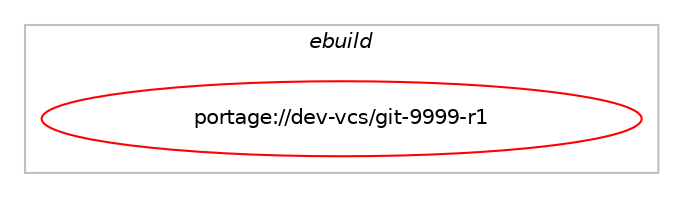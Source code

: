 digraph prolog {

# *************
# Graph options
# *************

newrank=true;
concentrate=true;
compound=true;
graph [rankdir=LR,fontname=Helvetica,fontsize=10,ranksep=1.5];#, ranksep=2.5, nodesep=0.2];
edge  [arrowhead=vee];
node  [fontname=Helvetica,fontsize=10];

# **********
# The ebuild
# **********

subgraph cluster_leftcol {
color=gray;
label=<<i>ebuild</i>>;
id [label="portage://dev-vcs/git-9999-r1", color=red, width=4, href="../dev-vcs/git-9999-r1.svg"];
}

# ****************
# The dependencies
# ****************

subgraph cluster_midcol {
color=gray;
label=<<i>dependencies</i>>;
subgraph cluster_compile {
fillcolor="#eeeeee";
style=filled;
label=<<i>compile</i>>;
# *** BEGIN UNKNOWN DEPENDENCY TYPE (TODO) ***
# id -> equal(use_conditional_group(positive,curl,portage://dev-vcs/git-9999-r1,[package_dependency(portage://dev-vcs/git-9999-r1,install,no,net-misc,curl,none,[,,],[],[]),use_conditional_group(positive,webdav,portage://dev-vcs/git-9999-r1,[package_dependency(portage://dev-vcs/git-9999-r1,install,no,dev-libs,expat,none,[,,],[],[])])]))
# *** END UNKNOWN DEPENDENCY TYPE (TODO) ***

# *** BEGIN UNKNOWN DEPENDENCY TYPE (TODO) ***
# id -> equal(use_conditional_group(positive,iconv,portage://dev-vcs/git-9999-r1,[package_dependency(portage://dev-vcs/git-9999-r1,install,no,virtual,libiconv,none,[,,],[],[])]))
# *** END UNKNOWN DEPENDENCY TYPE (TODO) ***

# *** BEGIN UNKNOWN DEPENDENCY TYPE (TODO) ***
# id -> equal(use_conditional_group(positive,keyring,portage://dev-vcs/git-9999-r1,[package_dependency(portage://dev-vcs/git-9999-r1,install,no,app-crypt,libsecret,none,[,,],[],[]),package_dependency(portage://dev-vcs/git-9999-r1,install,no,dev-libs,glib,none,[,,],[slot(2)],[])]))
# *** END UNKNOWN DEPENDENCY TYPE (TODO) ***

# *** BEGIN UNKNOWN DEPENDENCY TYPE (TODO) ***
# id -> equal(use_conditional_group(positive,pcre,portage://dev-vcs/git-9999-r1,[package_dependency(portage://dev-vcs/git-9999-r1,install,no,dev-libs,libpcre2,none,[,,],any_same_slot,[])]))
# *** END UNKNOWN DEPENDENCY TYPE (TODO) ***

# *** BEGIN UNKNOWN DEPENDENCY TYPE (TODO) ***
# id -> equal(use_conditional_group(positive,perl,portage://dev-vcs/git-9999-r1,[package_dependency(portage://dev-vcs/git-9999-r1,install,no,dev-lang,perl,none,[,,],any_same_slot,[use(disable(build),negative)])]))
# *** END UNKNOWN DEPENDENCY TYPE (TODO) ***

# *** BEGIN UNKNOWN DEPENDENCY TYPE (TODO) ***
# id -> equal(use_conditional_group(positive,tk,portage://dev-vcs/git-9999-r1,[package_dependency(portage://dev-vcs/git-9999-r1,install,no,dev-lang,tk,none,[,,],any_same_slot,[])]))
# *** END UNKNOWN DEPENDENCY TYPE (TODO) ***

# *** BEGIN UNKNOWN DEPENDENCY TYPE (TODO) ***
# id -> equal(package_dependency(portage://dev-vcs/git-9999-r1,install,no,dev-libs,openssl,none,[,,],any_same_slot,[]))
# *** END UNKNOWN DEPENDENCY TYPE (TODO) ***

# *** BEGIN UNKNOWN DEPENDENCY TYPE (TODO) ***
# id -> equal(package_dependency(portage://dev-vcs/git-9999-r1,install,no,sys-libs,zlib,none,[,,],[],[]))
# *** END UNKNOWN DEPENDENCY TYPE (TODO) ***

}
subgraph cluster_compileandrun {
fillcolor="#eeeeee";
style=filled;
label=<<i>compile and run</i>>;
}
subgraph cluster_run {
fillcolor="#eeeeee";
style=filled;
label=<<i>run</i>>;
# *** BEGIN UNKNOWN DEPENDENCY TYPE (TODO) ***
# id -> equal(use_conditional_group(positive,curl,portage://dev-vcs/git-9999-r1,[package_dependency(portage://dev-vcs/git-9999-r1,run,no,net-misc,curl,none,[,,],[],[]),use_conditional_group(positive,webdav,portage://dev-vcs/git-9999-r1,[package_dependency(portage://dev-vcs/git-9999-r1,run,no,dev-libs,expat,none,[,,],[],[])])]))
# *** END UNKNOWN DEPENDENCY TYPE (TODO) ***

# *** BEGIN UNKNOWN DEPENDENCY TYPE (TODO) ***
# id -> equal(use_conditional_group(positive,gpg,portage://dev-vcs/git-9999-r1,[package_dependency(portage://dev-vcs/git-9999-r1,run,no,app-crypt,gnupg,none,[,,],[],[])]))
# *** END UNKNOWN DEPENDENCY TYPE (TODO) ***

# *** BEGIN UNKNOWN DEPENDENCY TYPE (TODO) ***
# id -> equal(use_conditional_group(positive,iconv,portage://dev-vcs/git-9999-r1,[package_dependency(portage://dev-vcs/git-9999-r1,run,no,virtual,libiconv,none,[,,],[],[])]))
# *** END UNKNOWN DEPENDENCY TYPE (TODO) ***

# *** BEGIN UNKNOWN DEPENDENCY TYPE (TODO) ***
# id -> equal(use_conditional_group(positive,keyring,portage://dev-vcs/git-9999-r1,[package_dependency(portage://dev-vcs/git-9999-r1,run,no,app-crypt,libsecret,none,[,,],[],[]),package_dependency(portage://dev-vcs/git-9999-r1,run,no,dev-libs,glib,none,[,,],[slot(2)],[])]))
# *** END UNKNOWN DEPENDENCY TYPE (TODO) ***

# *** BEGIN UNKNOWN DEPENDENCY TYPE (TODO) ***
# id -> equal(use_conditional_group(positive,pcre,portage://dev-vcs/git-9999-r1,[package_dependency(portage://dev-vcs/git-9999-r1,run,no,dev-libs,libpcre2,none,[,,],any_same_slot,[])]))
# *** END UNKNOWN DEPENDENCY TYPE (TODO) ***

# *** BEGIN UNKNOWN DEPENDENCY TYPE (TODO) ***
# id -> equal(use_conditional_group(positive,perforce,portage://dev-vcs/git-9999-r1,[use_conditional_group(positive,python_single_target_python3_10,portage://dev-vcs/git-9999-r1,[package_dependency(portage://dev-vcs/git-9999-r1,run,no,dev-lang,python,none,[,,],[slot(3.10)],[])]),use_conditional_group(positive,python_single_target_python3_11,portage://dev-vcs/git-9999-r1,[package_dependency(portage://dev-vcs/git-9999-r1,run,no,dev-lang,python,none,[,,],[slot(3.11)],[])]),use_conditional_group(positive,python_single_target_python3_12,portage://dev-vcs/git-9999-r1,[package_dependency(portage://dev-vcs/git-9999-r1,run,no,dev-lang,python,none,[,,],[slot(3.12)],[])]),use_conditional_group(positive,python_single_target_python3_13,portage://dev-vcs/git-9999-r1,[package_dependency(portage://dev-vcs/git-9999-r1,run,no,dev-lang,python,none,[,,],[slot(3.13)],[])])]))
# *** END UNKNOWN DEPENDENCY TYPE (TODO) ***

# *** BEGIN UNKNOWN DEPENDENCY TYPE (TODO) ***
# id -> equal(use_conditional_group(positive,perl,portage://dev-vcs/git-9999-r1,[package_dependency(portage://dev-vcs/git-9999-r1,run,no,dev-lang,perl,none,[,,],any_same_slot,[use(disable(build),negative)])]))
# *** END UNKNOWN DEPENDENCY TYPE (TODO) ***

# *** BEGIN UNKNOWN DEPENDENCY TYPE (TODO) ***
# id -> equal(use_conditional_group(positive,perl,portage://dev-vcs/git-9999-r1,[package_dependency(portage://dev-vcs/git-9999-r1,run,no,dev-perl,Error,none,[,,],[],[]),package_dependency(portage://dev-vcs/git-9999-r1,run,no,dev-perl,MailTools,none,[,,],[],[]),package_dependency(portage://dev-vcs/git-9999-r1,run,no,dev-perl,Authen-SASL,none,[,,],[],[]),package_dependency(portage://dev-vcs/git-9999-r1,run,no,virtual,perl-libnet,greaterequal,[3.110.0,,-r4,3.110.0-r4],[],[use(enable(ssl),none)]),use_conditional_group(positive,cgi,portage://dev-vcs/git-9999-r1,[package_dependency(portage://dev-vcs/git-9999-r1,run,no,dev-perl,CGI,none,[,,],[],[]),use_conditional_group(positive,highlight,portage://dev-vcs/git-9999-r1,[package_dependency(portage://dev-vcs/git-9999-r1,run,no,app-text,highlight,none,[,,],[],[])])]),use_conditional_group(positive,cvs,portage://dev-vcs/git-9999-r1,[package_dependency(portage://dev-vcs/git-9999-r1,run,no,dev-vcs,cvsps,greaterequal,[2.1,,,2.1],[slot(0)],[]),package_dependency(portage://dev-vcs/git-9999-r1,run,no,dev-perl,DBI,none,[,,],[],[]),package_dependency(portage://dev-vcs/git-9999-r1,run,no,dev-perl,DBD-SQLite,none,[,,],[],[])]),use_conditional_group(positive,mediawiki,portage://dev-vcs/git-9999-r1,[package_dependency(portage://dev-vcs/git-9999-r1,run,no,dev-perl,DateTime-Format-ISO8601,none,[,,],[],[]),package_dependency(portage://dev-vcs/git-9999-r1,run,no,dev-perl,HTML-Tree,none,[,,],[],[]),package_dependency(portage://dev-vcs/git-9999-r1,run,no,dev-perl,MediaWiki-API,none,[,,],[],[])]),use_conditional_group(positive,subversion,portage://dev-vcs/git-9999-r1,[package_dependency(portage://dev-vcs/git-9999-r1,run,no,dev-vcs,subversion,none,[,,],[],[use(disable(dso),negative),use(enable(perl),none)]),package_dependency(portage://dev-vcs/git-9999-r1,run,no,dev-perl,libwww-perl,none,[,,],[],[]),package_dependency(portage://dev-vcs/git-9999-r1,run,no,dev-perl,TermReadKey,none,[,,],[],[])])]))
# *** END UNKNOWN DEPENDENCY TYPE (TODO) ***

# *** BEGIN UNKNOWN DEPENDENCY TYPE (TODO) ***
# id -> equal(use_conditional_group(positive,selinux,portage://dev-vcs/git-9999-r1,[package_dependency(portage://dev-vcs/git-9999-r1,run,no,sec-policy,selinux-git,none,[,,],[],[])]))
# *** END UNKNOWN DEPENDENCY TYPE (TODO) ***

# *** BEGIN UNKNOWN DEPENDENCY TYPE (TODO) ***
# id -> equal(use_conditional_group(positive,tk,portage://dev-vcs/git-9999-r1,[package_dependency(portage://dev-vcs/git-9999-r1,run,no,dev-lang,tk,none,[,,],any_same_slot,[])]))
# *** END UNKNOWN DEPENDENCY TYPE (TODO) ***

# *** BEGIN UNKNOWN DEPENDENCY TYPE (TODO) ***
# id -> equal(package_dependency(portage://dev-vcs/git-9999-r1,run,no,dev-libs,openssl,none,[,,],any_same_slot,[]))
# *** END UNKNOWN DEPENDENCY TYPE (TODO) ***

# *** BEGIN UNKNOWN DEPENDENCY TYPE (TODO) ***
# id -> equal(package_dependency(portage://dev-vcs/git-9999-r1,run,no,sys-libs,zlib,none,[,,],[],[]))
# *** END UNKNOWN DEPENDENCY TYPE (TODO) ***

}
}

# **************
# The candidates
# **************

subgraph cluster_choices {
rank=same;
color=gray;
label=<<i>candidates</i>>;

}

}
